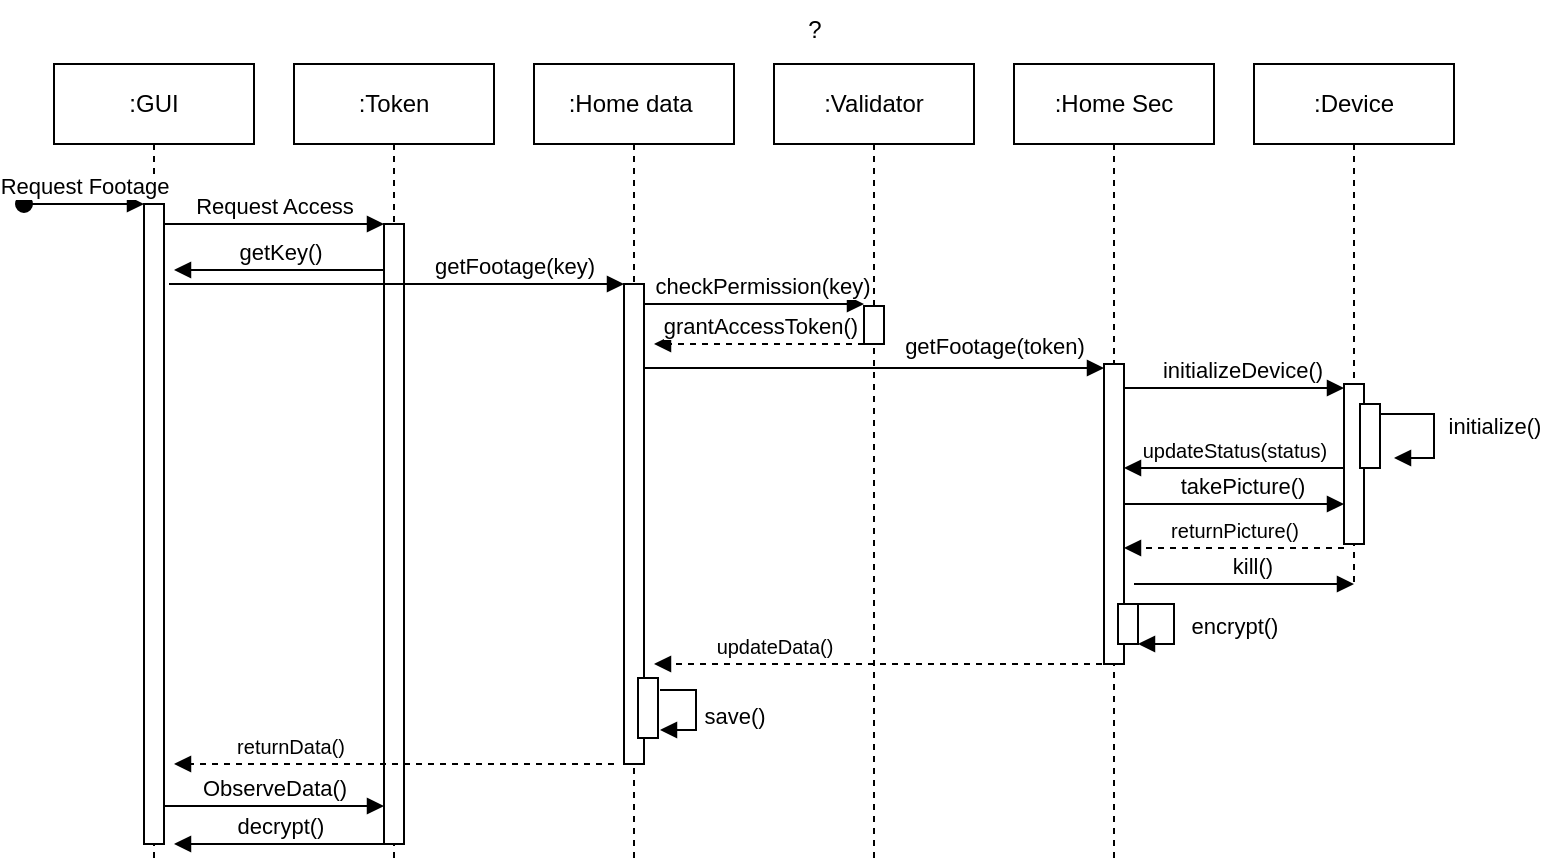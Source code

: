 <mxfile version="23.1.5" type="github">
  <diagram name="Page-1" id="2YBvvXClWsGukQMizWep">
    <mxGraphModel dx="1400" dy="753" grid="1" gridSize="10" guides="1" tooltips="1" connect="1" arrows="1" fold="1" page="1" pageScale="1" pageWidth="1200" pageHeight="1600" math="0" shadow="0">
      <root>
        <mxCell id="0" />
        <mxCell id="1" parent="0" />
        <mxCell id="aM9ryv3xv72pqoxQDRHE-1" value=":GUI" style="shape=umlLifeline;perimeter=lifelinePerimeter;whiteSpace=wrap;html=1;container=0;dropTarget=0;collapsible=0;recursiveResize=0;outlineConnect=0;portConstraint=eastwest;newEdgeStyle={&quot;edgeStyle&quot;:&quot;elbowEdgeStyle&quot;,&quot;elbow&quot;:&quot;vertical&quot;,&quot;curved&quot;:0,&quot;rounded&quot;:0};" parent="1" vertex="1">
          <mxGeometry x="40" y="40" width="100" height="400" as="geometry" />
        </mxCell>
        <mxCell id="aM9ryv3xv72pqoxQDRHE-2" value="" style="html=1;points=[];perimeter=orthogonalPerimeter;outlineConnect=0;targetShapes=umlLifeline;portConstraint=eastwest;newEdgeStyle={&quot;edgeStyle&quot;:&quot;elbowEdgeStyle&quot;,&quot;elbow&quot;:&quot;vertical&quot;,&quot;curved&quot;:0,&quot;rounded&quot;:0};" parent="aM9ryv3xv72pqoxQDRHE-1" vertex="1">
          <mxGeometry x="45" y="70" width="10" height="320" as="geometry" />
        </mxCell>
        <mxCell id="aM9ryv3xv72pqoxQDRHE-3" value="Request Footage" style="html=1;verticalAlign=bottom;startArrow=oval;endArrow=block;startSize=8;edgeStyle=elbowEdgeStyle;elbow=vertical;curved=0;rounded=0;" parent="aM9ryv3xv72pqoxQDRHE-1" target="aM9ryv3xv72pqoxQDRHE-2" edge="1">
          <mxGeometry relative="1" as="geometry">
            <mxPoint x="-15" y="70" as="sourcePoint" />
          </mxGeometry>
        </mxCell>
        <mxCell id="aM9ryv3xv72pqoxQDRHE-5" value=":Token" style="shape=umlLifeline;perimeter=lifelinePerimeter;whiteSpace=wrap;html=1;container=0;dropTarget=0;collapsible=0;recursiveResize=0;outlineConnect=0;portConstraint=eastwest;newEdgeStyle={&quot;edgeStyle&quot;:&quot;elbowEdgeStyle&quot;,&quot;elbow&quot;:&quot;vertical&quot;,&quot;curved&quot;:0,&quot;rounded&quot;:0};" parent="1" vertex="1">
          <mxGeometry x="160" y="40" width="100" height="400" as="geometry" />
        </mxCell>
        <mxCell id="aM9ryv3xv72pqoxQDRHE-6" value="" style="html=1;points=[];perimeter=orthogonalPerimeter;outlineConnect=0;targetShapes=umlLifeline;portConstraint=eastwest;newEdgeStyle={&quot;edgeStyle&quot;:&quot;elbowEdgeStyle&quot;,&quot;elbow&quot;:&quot;vertical&quot;,&quot;curved&quot;:0,&quot;rounded&quot;:0};" parent="aM9ryv3xv72pqoxQDRHE-5" vertex="1">
          <mxGeometry x="45" y="80" width="10" height="310" as="geometry" />
        </mxCell>
        <mxCell id="aM9ryv3xv72pqoxQDRHE-7" value="Request Access" style="html=1;verticalAlign=bottom;endArrow=block;edgeStyle=elbowEdgeStyle;elbow=vertical;curved=0;rounded=0;" parent="1" source="aM9ryv3xv72pqoxQDRHE-2" target="aM9ryv3xv72pqoxQDRHE-6" edge="1">
          <mxGeometry relative="1" as="geometry">
            <mxPoint x="195" y="130" as="sourcePoint" />
            <Array as="points">
              <mxPoint x="180" y="120" />
            </Array>
          </mxGeometry>
        </mxCell>
        <mxCell id="aM9ryv3xv72pqoxQDRHE-9" value="getKey()" style="html=1;verticalAlign=bottom;endArrow=block;edgeStyle=elbowEdgeStyle;elbow=vertical;curved=0;rounded=0;" parent="1" source="aM9ryv3xv72pqoxQDRHE-6" edge="1">
          <mxGeometry relative="1" as="geometry">
            <mxPoint x="195" y="143" as="sourcePoint" />
            <Array as="points">
              <mxPoint x="190" y="143" />
            </Array>
            <mxPoint x="100" y="143" as="targetPoint" />
          </mxGeometry>
        </mxCell>
        <mxCell id="Lt1EoO_p3gGOHIWWdffg-1" value=":Home data&amp;nbsp;" style="shape=umlLifeline;perimeter=lifelinePerimeter;whiteSpace=wrap;html=1;container=0;dropTarget=0;collapsible=0;recursiveResize=0;outlineConnect=0;portConstraint=eastwest;newEdgeStyle={&quot;edgeStyle&quot;:&quot;elbowEdgeStyle&quot;,&quot;elbow&quot;:&quot;vertical&quot;,&quot;curved&quot;:0,&quot;rounded&quot;:0};" vertex="1" parent="1">
          <mxGeometry x="280" y="40" width="100" height="400" as="geometry" />
        </mxCell>
        <mxCell id="Lt1EoO_p3gGOHIWWdffg-2" value="" style="html=1;points=[];perimeter=orthogonalPerimeter;outlineConnect=0;targetShapes=umlLifeline;portConstraint=eastwest;newEdgeStyle={&quot;edgeStyle&quot;:&quot;elbowEdgeStyle&quot;,&quot;elbow&quot;:&quot;vertical&quot;,&quot;curved&quot;:0,&quot;rounded&quot;:0};" vertex="1" parent="Lt1EoO_p3gGOHIWWdffg-1">
          <mxGeometry x="45" y="110" width="10" height="240" as="geometry" />
        </mxCell>
        <mxCell id="Lt1EoO_p3gGOHIWWdffg-16" value="" style="html=1;points=[];perimeter=orthogonalPerimeter;outlineConnect=0;targetShapes=umlLifeline;portConstraint=eastwest;newEdgeStyle={&quot;edgeStyle&quot;:&quot;elbowEdgeStyle&quot;,&quot;elbow&quot;:&quot;vertical&quot;,&quot;curved&quot;:0,&quot;rounded&quot;:0};" vertex="1" parent="Lt1EoO_p3gGOHIWWdffg-1">
          <mxGeometry x="52" y="307" width="10" height="30" as="geometry" />
        </mxCell>
        <mxCell id="Lt1EoO_p3gGOHIWWdffg-3" value=":Validator" style="shape=umlLifeline;perimeter=lifelinePerimeter;whiteSpace=wrap;html=1;container=0;dropTarget=0;collapsible=0;recursiveResize=0;outlineConnect=0;portConstraint=eastwest;newEdgeStyle={&quot;edgeStyle&quot;:&quot;elbowEdgeStyle&quot;,&quot;elbow&quot;:&quot;vertical&quot;,&quot;curved&quot;:0,&quot;rounded&quot;:0};" vertex="1" parent="1">
          <mxGeometry x="400" y="40" width="100" height="400" as="geometry" />
        </mxCell>
        <mxCell id="Lt1EoO_p3gGOHIWWdffg-4" value="" style="html=1;points=[];perimeter=orthogonalPerimeter;outlineConnect=0;targetShapes=umlLifeline;portConstraint=eastwest;newEdgeStyle={&quot;edgeStyle&quot;:&quot;elbowEdgeStyle&quot;,&quot;elbow&quot;:&quot;vertical&quot;,&quot;curved&quot;:0,&quot;rounded&quot;:0};" vertex="1" parent="Lt1EoO_p3gGOHIWWdffg-3">
          <mxGeometry x="45" y="121" width="10" height="19" as="geometry" />
        </mxCell>
        <mxCell id="Lt1EoO_p3gGOHIWWdffg-6" value=":Home Sec" style="shape=umlLifeline;perimeter=lifelinePerimeter;whiteSpace=wrap;html=1;container=0;dropTarget=0;collapsible=0;recursiveResize=0;outlineConnect=0;portConstraint=eastwest;newEdgeStyle={&quot;edgeStyle&quot;:&quot;elbowEdgeStyle&quot;,&quot;elbow&quot;:&quot;vertical&quot;,&quot;curved&quot;:0,&quot;rounded&quot;:0};" vertex="1" parent="1">
          <mxGeometry x="520" y="40" width="100" height="400" as="geometry" />
        </mxCell>
        <mxCell id="Lt1EoO_p3gGOHIWWdffg-7" value="" style="html=1;points=[];perimeter=orthogonalPerimeter;outlineConnect=0;targetShapes=umlLifeline;portConstraint=eastwest;newEdgeStyle={&quot;edgeStyle&quot;:&quot;elbowEdgeStyle&quot;,&quot;elbow&quot;:&quot;vertical&quot;,&quot;curved&quot;:0,&quot;rounded&quot;:0};" vertex="1" parent="Lt1EoO_p3gGOHIWWdffg-6">
          <mxGeometry x="45" y="150" width="10" height="150" as="geometry" />
        </mxCell>
        <mxCell id="Lt1EoO_p3gGOHIWWdffg-11" value="" style="html=1;points=[];perimeter=orthogonalPerimeter;outlineConnect=0;targetShapes=umlLifeline;portConstraint=eastwest;newEdgeStyle={&quot;edgeStyle&quot;:&quot;elbowEdgeStyle&quot;,&quot;elbow&quot;:&quot;vertical&quot;,&quot;curved&quot;:0,&quot;rounded&quot;:0};" vertex="1" parent="Lt1EoO_p3gGOHIWWdffg-6">
          <mxGeometry x="52" y="270" width="10" height="20" as="geometry" />
        </mxCell>
        <mxCell id="Lt1EoO_p3gGOHIWWdffg-28" value="encrypt()" style="html=1;verticalAlign=bottom;endArrow=block;edgeStyle=elbowEdgeStyle;rounded=0;" edge="1" parent="Lt1EoO_p3gGOHIWWdffg-6" source="Lt1EoO_p3gGOHIWWdffg-11" target="Lt1EoO_p3gGOHIWWdffg-11">
          <mxGeometry x="0.357" y="-30" relative="1" as="geometry">
            <mxPoint x="110" y="265" as="sourcePoint" />
            <Array as="points">
              <mxPoint x="80" y="285" />
            </Array>
            <mxPoint x="110" y="315.144" as="targetPoint" />
            <mxPoint x="30" y="30" as="offset" />
          </mxGeometry>
        </mxCell>
        <mxCell id="Lt1EoO_p3gGOHIWWdffg-8" value=":Device" style="shape=umlLifeline;perimeter=lifelinePerimeter;whiteSpace=wrap;html=1;container=0;dropTarget=0;collapsible=0;recursiveResize=0;outlineConnect=0;portConstraint=eastwest;newEdgeStyle={&quot;edgeStyle&quot;:&quot;elbowEdgeStyle&quot;,&quot;elbow&quot;:&quot;vertical&quot;,&quot;curved&quot;:0,&quot;rounded&quot;:0};" vertex="1" parent="1">
          <mxGeometry x="640" y="40" width="100" height="260" as="geometry" />
        </mxCell>
        <mxCell id="Lt1EoO_p3gGOHIWWdffg-9" value="" style="html=1;points=[];perimeter=orthogonalPerimeter;outlineConnect=0;targetShapes=umlLifeline;portConstraint=eastwest;newEdgeStyle={&quot;edgeStyle&quot;:&quot;elbowEdgeStyle&quot;,&quot;elbow&quot;:&quot;vertical&quot;,&quot;curved&quot;:0,&quot;rounded&quot;:0};" vertex="1" parent="Lt1EoO_p3gGOHIWWdffg-8">
          <mxGeometry x="45" y="160" width="10" height="80" as="geometry" />
        </mxCell>
        <mxCell id="Lt1EoO_p3gGOHIWWdffg-10" value="" style="html=1;points=[];perimeter=orthogonalPerimeter;outlineConnect=0;targetShapes=umlLifeline;portConstraint=eastwest;newEdgeStyle={&quot;edgeStyle&quot;:&quot;elbowEdgeStyle&quot;,&quot;elbow&quot;:&quot;vertical&quot;,&quot;curved&quot;:0,&quot;rounded&quot;:0};" vertex="1" parent="Lt1EoO_p3gGOHIWWdffg-8">
          <mxGeometry x="53" y="170" width="10" height="32" as="geometry" />
        </mxCell>
        <mxCell id="Lt1EoO_p3gGOHIWWdffg-30" value="initialize()" style="html=1;verticalAlign=bottom;endArrow=block;edgeStyle=elbowEdgeStyle;rounded=0;" edge="1" parent="Lt1EoO_p3gGOHIWWdffg-8">
          <mxGeometry x="0.217" y="30" relative="1" as="geometry">
            <mxPoint x="63" y="175" as="sourcePoint" />
            <Array as="points">
              <mxPoint x="90" y="190" />
            </Array>
            <mxPoint x="70" y="197" as="targetPoint" />
            <mxPoint as="offset" />
          </mxGeometry>
        </mxCell>
        <mxCell id="Lt1EoO_p3gGOHIWWdffg-17" value="getFootage(key)" style="html=1;verticalAlign=bottom;endArrow=block;edgeStyle=elbowEdgeStyle;elbow=vertical;curved=0;rounded=0;" edge="1" parent="1">
          <mxGeometry x="0.516" relative="1" as="geometry">
            <mxPoint x="97.5" y="150" as="sourcePoint" />
            <Array as="points">
              <mxPoint x="182.5" y="150" />
            </Array>
            <mxPoint x="325" y="150" as="targetPoint" />
            <mxPoint as="offset" />
          </mxGeometry>
        </mxCell>
        <mxCell id="Lt1EoO_p3gGOHIWWdffg-19" value="?" style="text;html=1;align=center;verticalAlign=middle;resizable=0;points=[];autosize=1;strokeColor=none;fillColor=none;" vertex="1" parent="1">
          <mxGeometry x="405" y="8" width="30" height="30" as="geometry" />
        </mxCell>
        <mxCell id="Lt1EoO_p3gGOHIWWdffg-20" value="checkPermission(key)" style="html=1;verticalAlign=bottom;endArrow=block;edgeStyle=elbowEdgeStyle;elbow=vertical;curved=0;rounded=0;" edge="1" parent="1">
          <mxGeometry x="0.077" relative="1" as="geometry">
            <mxPoint x="335" y="160" as="sourcePoint" />
            <Array as="points">
              <mxPoint x="390" y="160" />
              <mxPoint x="402.5" y="170" />
            </Array>
            <mxPoint x="445" y="160" as="targetPoint" />
            <mxPoint as="offset" />
          </mxGeometry>
        </mxCell>
        <mxCell id="Lt1EoO_p3gGOHIWWdffg-21" value="grantAccessToken()" style="html=1;verticalAlign=bottom;endArrow=block;edgeStyle=elbowEdgeStyle;elbow=vertical;curved=0;rounded=0;dashed=1;" edge="1" parent="1">
          <mxGeometry relative="1" as="geometry">
            <mxPoint x="445" y="180" as="sourcePoint" />
            <Array as="points">
              <mxPoint x="440" y="180" />
            </Array>
            <mxPoint x="340" y="180" as="targetPoint" />
          </mxGeometry>
        </mxCell>
        <mxCell id="Lt1EoO_p3gGOHIWWdffg-22" value="getFootage(token)" style="html=1;verticalAlign=bottom;endArrow=block;edgeStyle=elbowEdgeStyle;elbow=vertical;curved=0;rounded=0;" edge="1" parent="1">
          <mxGeometry x="0.522" y="2" relative="1" as="geometry">
            <mxPoint x="335" y="192" as="sourcePoint" />
            <Array as="points">
              <mxPoint x="390" y="192" />
              <mxPoint x="402.5" y="202" />
            </Array>
            <mxPoint x="565" y="192" as="targetPoint" />
            <mxPoint as="offset" />
          </mxGeometry>
        </mxCell>
        <mxCell id="Lt1EoO_p3gGOHIWWdffg-23" value="initializeDevice()" style="html=1;verticalAlign=bottom;endArrow=block;edgeStyle=elbowEdgeStyle;elbow=vertical;curved=0;rounded=0;" edge="1" parent="1">
          <mxGeometry x="0.077" relative="1" as="geometry">
            <mxPoint x="575" y="202" as="sourcePoint" />
            <Array as="points">
              <mxPoint x="632" y="202" />
              <mxPoint x="644.5" y="212" />
            </Array>
            <mxPoint x="685" y="202" as="targetPoint" />
            <mxPoint as="offset" />
          </mxGeometry>
        </mxCell>
        <mxCell id="Lt1EoO_p3gGOHIWWdffg-24" value="&lt;font style=&quot;font-size: 10px;&quot;&gt;updateStatus(status)&lt;/font&gt;" style="html=1;verticalAlign=bottom;endArrow=block;edgeStyle=elbowEdgeStyle;elbow=vertical;curved=0;rounded=0;" edge="1" parent="1">
          <mxGeometry relative="1" as="geometry">
            <mxPoint x="685" y="242" as="sourcePoint" />
            <Array as="points">
              <mxPoint x="680" y="242" />
            </Array>
            <mxPoint x="575" y="242" as="targetPoint" />
            <mxPoint as="offset" />
          </mxGeometry>
        </mxCell>
        <mxCell id="Lt1EoO_p3gGOHIWWdffg-25" value="takePicture()" style="html=1;verticalAlign=bottom;endArrow=block;edgeStyle=elbowEdgeStyle;elbow=vertical;curved=0;rounded=0;" edge="1" parent="1">
          <mxGeometry x="0.077" relative="1" as="geometry">
            <mxPoint x="575" y="260" as="sourcePoint" />
            <Array as="points">
              <mxPoint x="637" y="260" />
              <mxPoint x="649.5" y="270" />
            </Array>
            <mxPoint x="685" y="260" as="targetPoint" />
            <mxPoint as="offset" />
          </mxGeometry>
        </mxCell>
        <mxCell id="Lt1EoO_p3gGOHIWWdffg-27" value="&lt;font style=&quot;font-size: 10px;&quot;&gt;returnPicture()&lt;/font&gt;" style="html=1;verticalAlign=bottom;endArrow=block;edgeStyle=elbowEdgeStyle;elbow=vertical;curved=0;rounded=0;dashed=1;" edge="1" parent="1">
          <mxGeometry relative="1" as="geometry">
            <mxPoint x="685" y="282" as="sourcePoint" />
            <Array as="points">
              <mxPoint x="680" y="282" />
            </Array>
            <mxPoint x="575" y="282" as="targetPoint" />
            <mxPoint as="offset" />
          </mxGeometry>
        </mxCell>
        <mxCell id="Lt1EoO_p3gGOHIWWdffg-29" value="kill()" style="html=1;verticalAlign=bottom;endArrow=block;edgeStyle=elbowEdgeStyle;elbow=vertical;curved=0;rounded=0;" edge="1" parent="1">
          <mxGeometry x="0.077" relative="1" as="geometry">
            <mxPoint x="580" y="300" as="sourcePoint" />
            <Array as="points">
              <mxPoint x="642" y="300" />
              <mxPoint x="654.5" y="310" />
            </Array>
            <mxPoint x="690" y="300" as="targetPoint" />
            <mxPoint as="offset" />
          </mxGeometry>
        </mxCell>
        <mxCell id="Lt1EoO_p3gGOHIWWdffg-32" value="&lt;font style=&quot;font-size: 10px;&quot;&gt;updateData()&lt;/font&gt;" style="html=1;verticalAlign=bottom;endArrow=block;edgeStyle=elbowEdgeStyle;elbow=vertical;curved=0;rounded=0;dashed=1;" edge="1" parent="1">
          <mxGeometry x="0.478" relative="1" as="geometry">
            <mxPoint x="570" y="340" as="sourcePoint" />
            <Array as="points">
              <mxPoint x="565" y="340" />
            </Array>
            <mxPoint x="340" y="340" as="targetPoint" />
            <mxPoint as="offset" />
          </mxGeometry>
        </mxCell>
        <mxCell id="Lt1EoO_p3gGOHIWWdffg-33" value="save()" style="html=1;verticalAlign=bottom;endArrow=block;edgeStyle=elbowEdgeStyle;rounded=0;" edge="1" parent="1">
          <mxGeometry x="0.357" y="19" relative="1" as="geometry">
            <mxPoint x="343" y="353" as="sourcePoint" />
            <Array as="points">
              <mxPoint x="361" y="363" />
            </Array>
            <mxPoint x="343" y="373" as="targetPoint" />
            <mxPoint x="19" y="-17" as="offset" />
          </mxGeometry>
        </mxCell>
        <mxCell id="Lt1EoO_p3gGOHIWWdffg-34" value="&lt;font style=&quot;font-size: 10px;&quot;&gt;returnData()&lt;/font&gt;" style="html=1;verticalAlign=bottom;endArrow=block;edgeStyle=elbowEdgeStyle;elbow=vertical;curved=0;rounded=0;dashed=1;" edge="1" parent="1">
          <mxGeometry x="0.478" relative="1" as="geometry">
            <mxPoint x="320" y="390" as="sourcePoint" />
            <Array as="points">
              <mxPoint x="315" y="390" />
            </Array>
            <mxPoint x="100" y="390" as="targetPoint" />
            <mxPoint as="offset" />
          </mxGeometry>
        </mxCell>
        <mxCell id="Lt1EoO_p3gGOHIWWdffg-35" value="decrypt()" style="html=1;verticalAlign=bottom;endArrow=block;edgeStyle=elbowEdgeStyle;elbow=vertical;curved=0;rounded=0;" edge="1" parent="1">
          <mxGeometry relative="1" as="geometry">
            <mxPoint x="205" y="430" as="sourcePoint" />
            <Array as="points">
              <mxPoint x="190" y="430" />
            </Array>
            <mxPoint x="100" y="430" as="targetPoint" />
          </mxGeometry>
        </mxCell>
        <mxCell id="Lt1EoO_p3gGOHIWWdffg-36" value="ObserveData()" style="html=1;verticalAlign=bottom;endArrow=block;edgeStyle=elbowEdgeStyle;elbow=vertical;curved=0;rounded=0;" edge="1" parent="1">
          <mxGeometry relative="1" as="geometry">
            <mxPoint x="95" y="411" as="sourcePoint" />
            <Array as="points">
              <mxPoint x="180" y="411" />
            </Array>
            <mxPoint x="205" y="411" as="targetPoint" />
          </mxGeometry>
        </mxCell>
      </root>
    </mxGraphModel>
  </diagram>
</mxfile>
